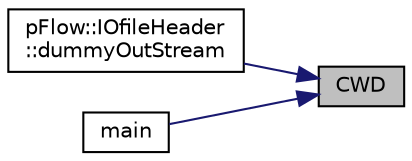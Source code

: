 digraph "CWD"
{
 // LATEX_PDF_SIZE
  edge [fontname="Helvetica",fontsize="10",labelfontname="Helvetica",labelfontsize="10"];
  node [fontname="Helvetica",fontsize="10",shape=record];
  rankdir="RL";
  Node1 [label="CWD",height=0.2,width=0.4,color="black", fillcolor="grey75", style="filled", fontcolor="black",tooltip="Free function to reture current working directory."];
  Node1 -> Node2 [dir="back",color="midnightblue",fontsize="10",style="solid",fontname="Helvetica"];
  Node2 [label="pFlow::IOfileHeader\l::dummyOutStream",height=0.2,width=0.4,color="black", fillcolor="white", style="filled",URL="$classpFlow_1_1IOfileHeader.html#a40f592c06afad8142b602fa255a5dc20",tooltip=" "];
  Node1 -> Node3 [dir="back",color="midnightblue",fontsize="10",style="solid",fontname="Helvetica"];
  Node3 [label="main",height=0.2,width=0.4,color="black", fillcolor="white", style="filled",URL="$pFlowToVTK_8cpp.html#a3c04138a5bfe5d72780bb7e82a18e627",tooltip=" "];
}

